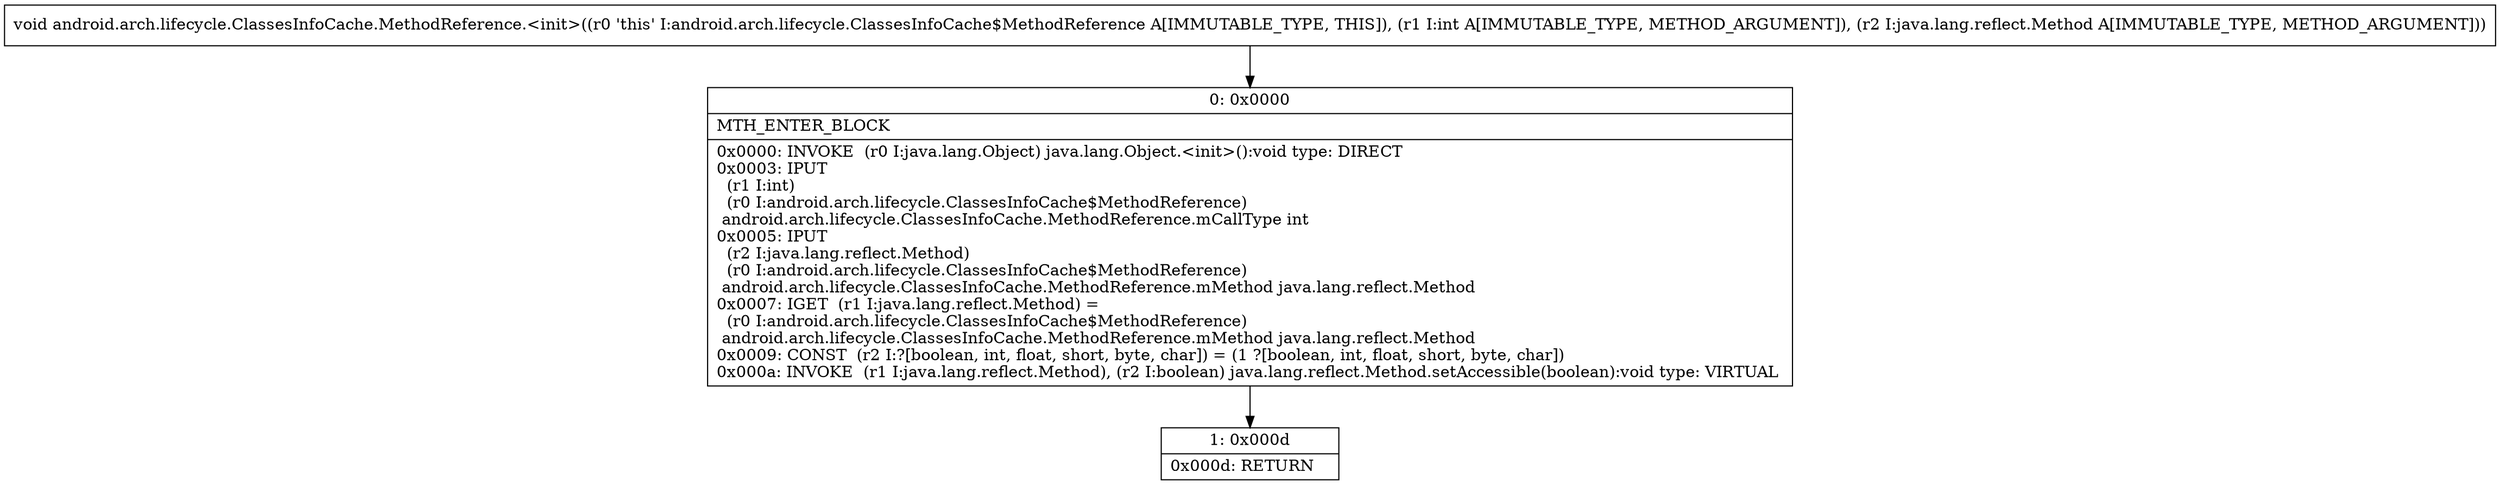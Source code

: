 digraph "CFG forandroid.arch.lifecycle.ClassesInfoCache.MethodReference.\<init\>(ILjava\/lang\/reflect\/Method;)V" {
Node_0 [shape=record,label="{0\:\ 0x0000|MTH_ENTER_BLOCK\l|0x0000: INVOKE  (r0 I:java.lang.Object) java.lang.Object.\<init\>():void type: DIRECT \l0x0003: IPUT  \l  (r1 I:int)\l  (r0 I:android.arch.lifecycle.ClassesInfoCache$MethodReference)\l android.arch.lifecycle.ClassesInfoCache.MethodReference.mCallType int \l0x0005: IPUT  \l  (r2 I:java.lang.reflect.Method)\l  (r0 I:android.arch.lifecycle.ClassesInfoCache$MethodReference)\l android.arch.lifecycle.ClassesInfoCache.MethodReference.mMethod java.lang.reflect.Method \l0x0007: IGET  (r1 I:java.lang.reflect.Method) = \l  (r0 I:android.arch.lifecycle.ClassesInfoCache$MethodReference)\l android.arch.lifecycle.ClassesInfoCache.MethodReference.mMethod java.lang.reflect.Method \l0x0009: CONST  (r2 I:?[boolean, int, float, short, byte, char]) = (1 ?[boolean, int, float, short, byte, char]) \l0x000a: INVOKE  (r1 I:java.lang.reflect.Method), (r2 I:boolean) java.lang.reflect.Method.setAccessible(boolean):void type: VIRTUAL \l}"];
Node_1 [shape=record,label="{1\:\ 0x000d|0x000d: RETURN   \l}"];
MethodNode[shape=record,label="{void android.arch.lifecycle.ClassesInfoCache.MethodReference.\<init\>((r0 'this' I:android.arch.lifecycle.ClassesInfoCache$MethodReference A[IMMUTABLE_TYPE, THIS]), (r1 I:int A[IMMUTABLE_TYPE, METHOD_ARGUMENT]), (r2 I:java.lang.reflect.Method A[IMMUTABLE_TYPE, METHOD_ARGUMENT])) }"];
MethodNode -> Node_0;
Node_0 -> Node_1;
}

